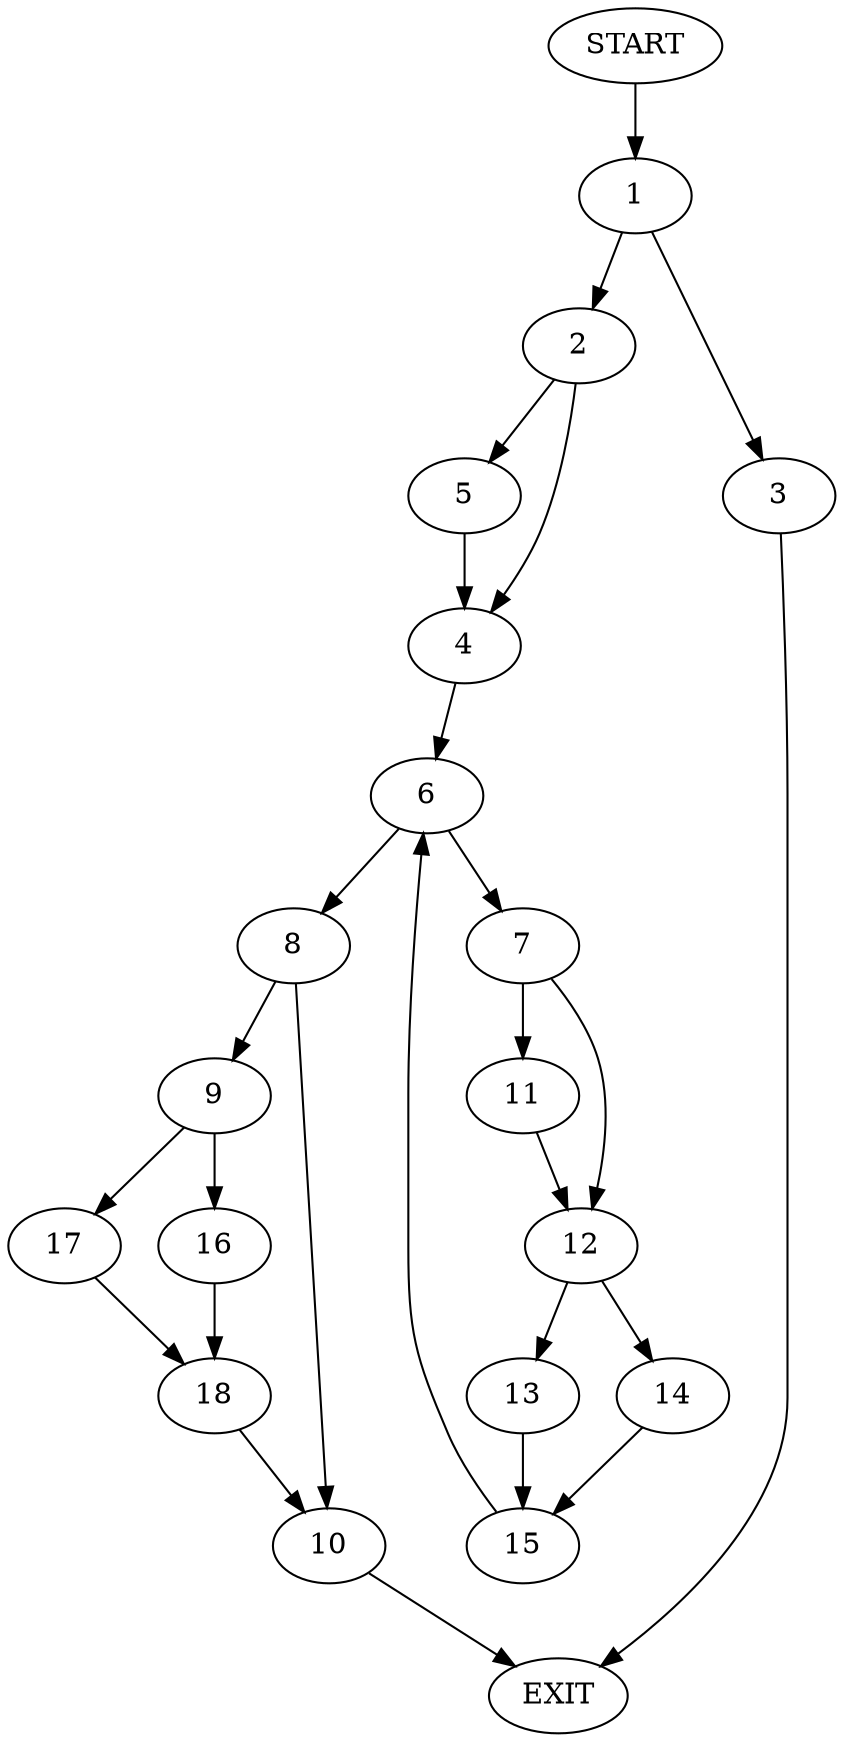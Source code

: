 digraph {
0 [label="START"]
19 [label="EXIT"]
0 -> 1
1 -> 2
1 -> 3
2 -> 4
2 -> 5
3 -> 19
4 -> 6
5 -> 4
6 -> 7
6 -> 8
8 -> 9
8 -> 10
7 -> 11
7 -> 12
11 -> 12
12 -> 13
12 -> 14
14 -> 15
13 -> 15
15 -> 6
10 -> 19
9 -> 16
9 -> 17
17 -> 18
16 -> 18
18 -> 10
}
